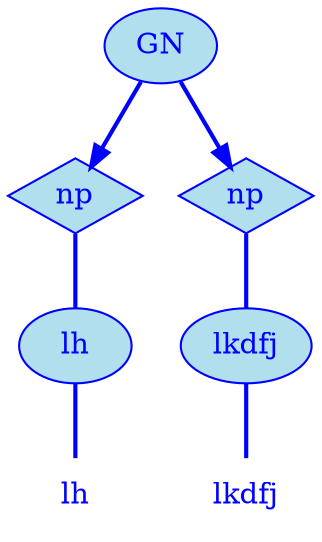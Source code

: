 digraph g {
	graph [bb="0,0,134,252"];
	node [label="\N"];
	graph [_draw_="c 5 -white C 5 -white P 4 0 0 0 252 134 252 134 0 ",
		xdotversion="1.2"];
	"mc1s1_t1#token84" [label=lh, shape=plaintext, fillcolor=lightblue2, fontcolor=blue, pos="27,18", width="0.75", height="0.50", _ldraw_="F 14.000000 11 -Times-Roman c 4 -blue T 27 13 0 13 2 -lh "];
	"mc1s1_W1#wordmc1s1_t1#token" [label=lh, shape=ellipse, fillcolor=lightblue2, fontcolor=blue, pos="27,90", width="0.75", height="0.50", color=blue, style=filled, _draw_="S 6 -filled c 4 -blue C 10 -lightblue2 E 27 90 27 18 ", _ldraw_="F 14.000000 11 -Times-Roman c 4 -blue T 27 85 0 13 2 -lh "];
	"mc1s1_P13#pos" [label=np, shape=diamond, fillcolor=lightblue2, fontcolor=blue, pos="29,162", width="0.75", height="0.50", color=blue, style=filled, _draw_="S 6 -filled c 4 -blue C 10 -lightblue2 P 4 29 180 2 162 29 144 56 162 ", _ldraw_="F 14.000000 11 -Times-Roman c 4 -blue T 29 157 0 17 2 -np "];
	"mc1s1_t3#token87" [label=lkdfj, shape=plaintext, fillcolor=lightblue2, fontcolor=blue, pos="103,18", width="0.75", height="0.50", _ldraw_="F 14.000000 11 -Times-Roman c 4 -blue T 103 13 0 29 5 -lkdfj "];
	"mc1s1_W2#wordmc1s1_t3#token" [label=lkdfj, shape=ellipse, fillcolor=lightblue2, fontcolor=blue, pos="103,90", width="0.86", height="0.50", color=blue, style=filled, _draw_="S 6 -filled c 4 -blue C 10 -lightblue2 E 103 90 31 18 ", _ldraw_="F 14.000000 11 -Times-Roman c 4 -blue T 103 85 0 29 5 -lkdfj "];
	"mc1s1_P38#pos" [label=np, shape=diamond, fillcolor=lightblue2, fontcolor=blue, pos="102,162", width="0.75", height="0.50", color=blue, style=filled, _draw_="S 6 -filled c 4 -blue C 10 -lightblue2 P 4 102 180 75 162 102 144 129 162 ", _ldraw_="F 14.000000 11 -Times-Roman c 4 -blue T 102 157 0 17 2 -np "];
	"mc1s1_chk0#chunk" [label=GN, fillcolor=lightblue2, fontcolor=blue, pos="65,234", width="0.75", height="0.50", color=blue, style=filled, arrowhead=doubleoctagon, _draw_="S 6 -filled c 4 -blue C 10 -lightblue2 E 65 234 27 18 ", _ldraw_="F 14.000000 11 -Times-Roman c 4 -blue T 65 229 0 22 2 -GN "];
	"mc1s1_W1#wordmc1s1_t1#token" -> "mc1s1_t1#token84" [arrowhead=none, color=blue, fontcolor=blue, style=bold, minlen=1, pos="27,72 27,61 27,47 27,36", _draw_="S 4 -bold c 4 -blue B 4 27 72 27 61 27 47 27 36 "];
	"mc1s1_P13#pos" -> "mc1s1_W1#wordmc1s1_t1#token" [arrowhead=none, color=blue, fontcolor=blue, style=bold, minlen=1, pos="29,144 28,133 28,119 28,108", _draw_="S 4 -bold c 4 -blue B 4 29 144 28 133 28 119 28 108 "];
	"mc1s1_W2#wordmc1s1_t3#token" -> "mc1s1_t3#token87" [arrowhead=none, color=blue, fontcolor=blue, style=bold, minlen=1, pos="103,72 103,61 103,47 103,36", _draw_="S 4 -bold c 4 -blue B 4 103 72 103 61 103 47 103 36 "];
	"mc1s1_P38#pos" -> "mc1s1_W2#wordmc1s1_t3#token" [arrowhead=none, color=blue, fontcolor=blue, style=bold, minlen=1, pos="102,144 103,133 103,119 103,108", _draw_="S 4 -bold c 4 -blue B 4 102 144 103 133 103 119 103 108 "];
	"mc1s1_chk0#chunk" -> "mc1s1_P13#pos" [color=blue, fontcolor=blue, style=bold, minlen=1, pos="e,36,176 56,217 51,207 46,195 41,185", shape=normal, _draw_="S 4 -bold c 4 -blue B 4 56 217 51 207 46 195 41 185 ", _hdraw_="S 5 -solid S 15 -setlinewidth(1) c 4 -blue C 4 -blue P 3 44 183 36 176 38 186 "];
	"mc1s1_chk0#chunk" -> "mc1s1_P38#pos" [color=blue, fontcolor=blue, style=bold, minlen=1, pos="e,95,176 74,217 79,208 85,195 90,185", shape=normal, _draw_="S 4 -bold c 4 -blue B 4 74 217 79 208 85 195 90 185 ", _hdraw_="S 5 -solid S 15 -setlinewidth(1) c 4 -blue C 4 -blue P 3 93 186 95 176 87 183 "];
}
